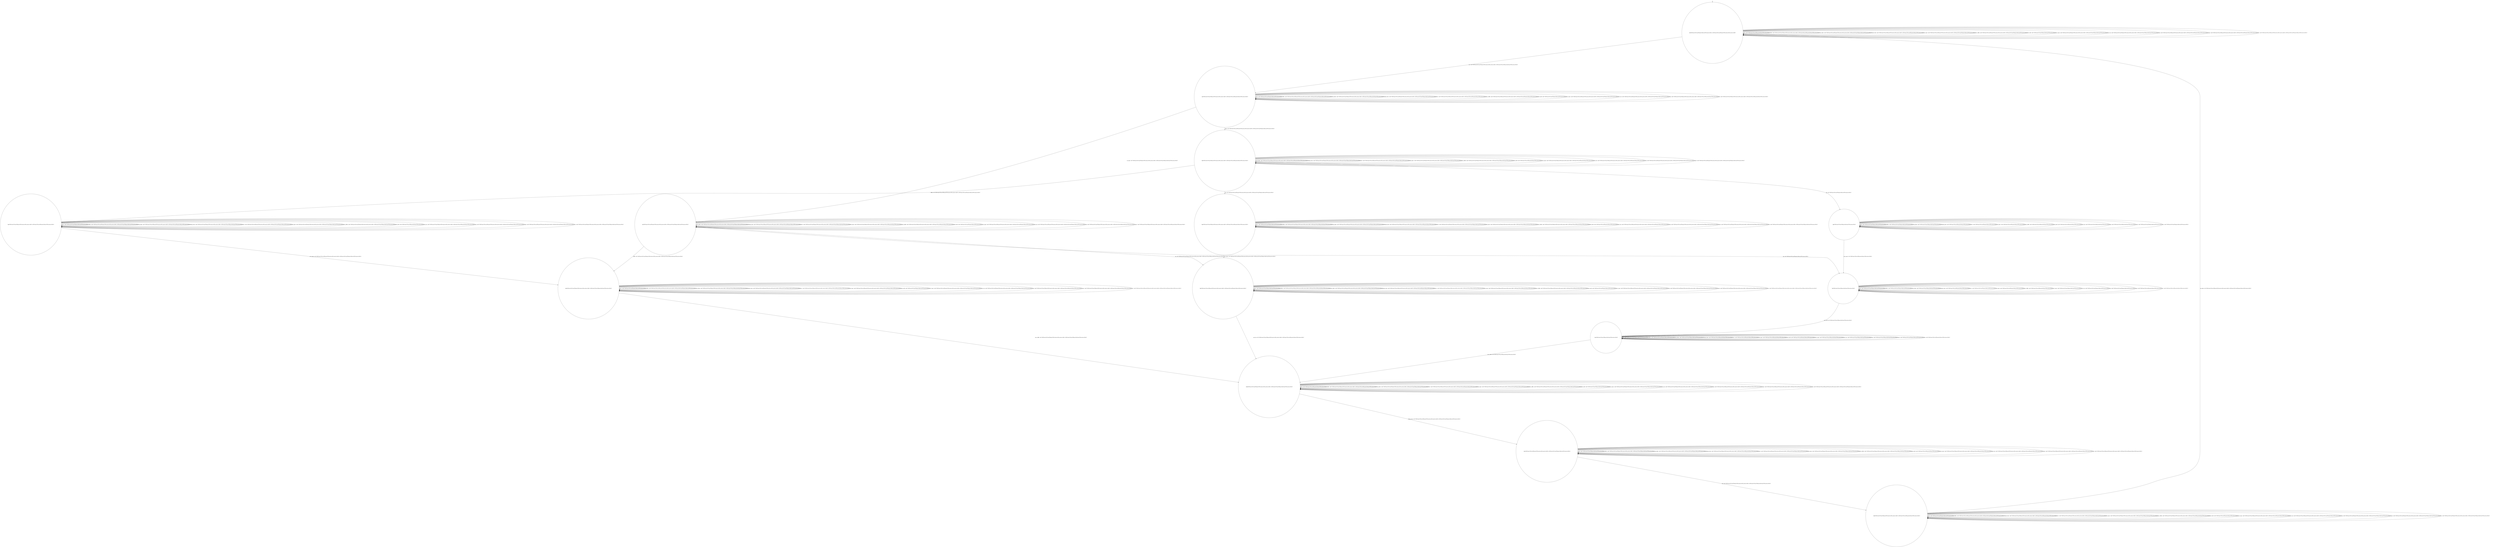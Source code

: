 digraph g {
	edge [lblstyle="above, sloped"];
	s0 [shape="circle" label="0@[((EUR and COF and TEA and CAP and TON and not DOL) or (EUR and COF and TEA and TON and not DOL and not CAP))]"];
	s1 [shape="circle" label="1@[((EUR and COF and TEA and TON and not DOL and not CAP) or (EUR and COF and TEA and CAP and TON and not DOL))]"];
	s2 [shape="circle" label="2@[((EUR and COF and TEA and TON and not DOL and not CAP) or (EUR and COF and TEA and CAP and TON and not DOL))]"];
	s3 [shape="circle" label="3@[((EUR and COF and TEA and TON and not DOL and not CAP) or (EUR and COF and TEA and CAP and TON and not DOL))]"];
	s4 [shape="circle" label="4@[((EUR and COF and TEA and CAP and TON and not DOL))]"];
	s5 [shape="circle" label="5@[((EUR and COF and TEA and TON and not DOL and not CAP) or (EUR and COF and TEA and CAP and TON and not DOL))]"];
	s6 [shape="circle" label="6@[((EUR and COF and TEA and TON and not DOL and not CAP) or (EUR and COF and TEA and CAP and TON and not DOL))]"];
	s7 [shape="circle" label="7@[((EUR and COF and TEA and CAP and TON and not DOL))]"];
	s8 [shape="circle" label="8@[((EUR and COF and TEA and TON and not DOL and not CAP) or (EUR and COF and TEA and CAP and TON and not DOL))]"];
	s9 [shape="circle" label="9@[((EUR and COF and TEA and TON and not DOL and not CAP) or (EUR and COF and TEA and CAP and TON and not DOL))]"];
	s10 [shape="circle" label="10@[((EUR and COF and TEA and TON and not DOL and not CAP) or (EUR and COF and TEA and CAP and TON and not DOL))]"];
	s11 [shape="circle" label="11@[((EUR and COF and TEA and CAP and TON and not DOL))]"];
	s12 [shape="circle" label="12@[((EUR and COF and TEA and TON and not DOL and not CAP) or (EUR and COF and TEA and CAP and TON and not DOL))]"];
	s13 [shape="circle" label="13@[((EUR and COF and TEA and TON and not DOL and not CAP) or (EUR and COF and TEA and CAP and TON and not DOL))]"];
	s0 -> s0 [label="cap / nok() [((EUR and COF and TEA and CAP and TON and not DOL))]"];
	s0 -> s0 [label="coffee / nok() [((EUR and COF and TEA and TON and not DOL and not CAP) or (EUR and COF and TEA and CAP and TON and not DOL))]"];
	s0 -> s0 [label="cup_taken / nok() [((EUR and COF and TEA and TON and not DOL and not CAP) or (EUR and COF and TEA and CAP and TON and not DOL))]"];
	s0 -> s0 [label="display_done / nok() [((EUR and COF and TEA and TON and not DOL and not CAP) or (EUR and COF and TEA and CAP and TON and not DOL))]"];
	s0 -> s1 [label="euro / ok() [((EUR and COF and TEA and TON and not DOL and not CAP) or (EUR and COF and TEA and CAP and TON and not DOL))]"];
	s0 -> s0 [label="no_sugar / nok() [((EUR and COF and TEA and TON and not DOL and not CAP) or (EUR and COF and TEA and CAP and TON and not DOL))]"];
	s0 -> s0 [label="pour_coffee / nok() [((EUR and COF and TEA and TON and not DOL and not CAP) or (EUR and COF and TEA and CAP and TON and not DOL))]"];
	s0 -> s0 [label="pour_milk / nok() [((EUR and COF and TEA and CAP and TON and not DOL))]"];
	s0 -> s0 [label="pour_sugar / nok() [((EUR and COF and TEA and TON and not DOL and not CAP) or (EUR and COF and TEA and CAP and TON and not DOL))]"];
	s0 -> s0 [label="pour_tea / nok() [((EUR and COF and TEA and TON and not DOL and not CAP) or (EUR and COF and TEA and CAP and TON and not DOL))]"];
	s0 -> s0 [label="ring / nok() [((EUR and COF and TEA and TON and not DOL and not CAP) or (EUR and COF and TEA and CAP and TON and not DOL))]"];
	s0 -> s0 [label="sugar / nok() [((EUR and COF and TEA and TON and not DOL and not CAP) or (EUR and COF and TEA and CAP and TON and not DOL))]"];
	s0 -> s0 [label="tea / nok() [((EUR and COF and TEA and TON and not DOL and not CAP) or (EUR and COF and TEA and CAP and TON and not DOL))]"];
	s1 -> s1 [label="cap / nok() [((EUR and COF and TEA and CAP and TON and not DOL))]"];
	s1 -> s1 [label="coffee / nok() [((EUR and COF and TEA and TON and not DOL and not CAP) or (EUR and COF and TEA and CAP and TON and not DOL))]"];
	s1 -> s1 [label="cup_taken / nok() [((EUR and COF and TEA and TON and not DOL and not CAP) or (EUR and COF and TEA and CAP and TON and not DOL))]"];
	s1 -> s1 [label="display_done / nok() [((EUR and COF and TEA and TON and not DOL and not CAP) or (EUR and COF and TEA and CAP and TON and not DOL))]"];
	s1 -> s1 [label="euro / nok() [((EUR and COF and TEA and TON and not DOL and not CAP) or (EUR and COF and TEA and CAP and TON and not DOL))]"];
	s1 -> s2 [label="no_sugar / ok() [((EUR and COF and TEA and TON and not DOL and not CAP) or (EUR and COF and TEA and CAP and TON and not DOL))]"];
	s1 -> s1 [label="pour_coffee / nok() [((EUR and COF and TEA and TON and not DOL and not CAP) or (EUR and COF and TEA and CAP and TON and not DOL))]"];
	s1 -> s1 [label="pour_milk / nok() [((EUR and COF and TEA and CAP and TON and not DOL))]"];
	s1 -> s1 [label="pour_sugar / nok() [((EUR and COF and TEA and TON and not DOL and not CAP) or (EUR and COF and TEA and CAP and TON and not DOL))]"];
	s1 -> s1 [label="pour_tea / nok() [((EUR and COF and TEA and TON and not DOL and not CAP) or (EUR and COF and TEA and CAP and TON and not DOL))]"];
	s1 -> s1 [label="ring / nok() [((EUR and COF and TEA and TON and not DOL and not CAP) or (EUR and COF and TEA and CAP and TON and not DOL))]"];
	s1 -> s3 [label="sugar / ok() [((EUR and COF and TEA and TON and not DOL and not CAP) or (EUR and COF and TEA and CAP and TON and not DOL))]"];
	s1 -> s1 [label="tea / nok() [((EUR and COF and TEA and TON and not DOL and not CAP) or (EUR and COF and TEA and CAP and TON and not DOL))]"];
	s2 -> s7 [label="cap / ok() [((EUR and COF and TEA and CAP and TON and not DOL))]"];
	s2 -> s8 [label="coffee / ok() [((EUR and COF and TEA and TON and not DOL and not CAP) or (EUR and COF and TEA and CAP and TON and not DOL))]"];
	s2 -> s2 [label="cup_taken / nok() [((EUR and COF and TEA and TON and not DOL and not CAP) or (EUR and COF and TEA and CAP and TON and not DOL))]"];
	s2 -> s2 [label="display_done / nok() [((EUR and COF and TEA and TON and not DOL and not CAP) or (EUR and COF and TEA and CAP and TON and not DOL))]"];
	s2 -> s2 [label="euro / nok() [((EUR and COF and TEA and TON and not DOL and not CAP) or (EUR and COF and TEA and CAP and TON and not DOL))]"];
	s2 -> s2 [label="no_sugar / nok() [((EUR and COF and TEA and TON and not DOL and not CAP) or (EUR and COF and TEA and CAP and TON and not DOL))]"];
	s2 -> s2 [label="pour_coffee / nok() [((EUR and COF and TEA and TON and not DOL and not CAP) or (EUR and COF and TEA and CAP and TON and not DOL))]"];
	s2 -> s2 [label="pour_milk / nok() [((EUR and COF and TEA and CAP and TON and not DOL))]"];
	s2 -> s2 [label="pour_sugar / nok() [((EUR and COF and TEA and TON and not DOL and not CAP) or (EUR and COF and TEA and CAP and TON and not DOL))]"];
	s2 -> s2 [label="pour_tea / nok() [((EUR and COF and TEA and TON and not DOL and not CAP) or (EUR and COF and TEA and CAP and TON and not DOL))]"];
	s2 -> s2 [label="ring / nok() [((EUR and COF and TEA and TON and not DOL and not CAP) or (EUR and COF and TEA and CAP and TON and not DOL))]"];
	s2 -> s2 [label="sugar / void() [((EUR and COF and TEA and TON and not DOL and not CAP) or (EUR and COF and TEA and CAP and TON and not DOL))]"];
	s2 -> s9 [label="tea / ok() [((EUR and COF and TEA and TON and not DOL and not CAP) or (EUR and COF and TEA and CAP and TON and not DOL))]"];
	s3 -> s4 [label="cap / ok() [((EUR and COF and TEA and CAP and TON and not DOL))]"];
	s3 -> s5 [label="coffee / ok() [((EUR and COF and TEA and TON and not DOL and not CAP) or (EUR and COF and TEA and CAP and TON and not DOL))]"];
	s3 -> s3 [label="cup_taken / nok() [((EUR and COF and TEA and TON and not DOL and not CAP) or (EUR and COF and TEA and CAP and TON and not DOL))]"];
	s3 -> s3 [label="display_done / nok() [((EUR and COF and TEA and TON and not DOL and not CAP) or (EUR and COF and TEA and CAP and TON and not DOL))]"];
	s3 -> s3 [label="euro / nok() [((EUR and COF and TEA and TON and not DOL and not CAP) or (EUR and COF and TEA and CAP and TON and not DOL))]"];
	s3 -> s3 [label="no_sugar / void() [((EUR and COF and TEA and TON and not DOL and not CAP) or (EUR and COF and TEA and CAP and TON and not DOL))]"];
	s3 -> s3 [label="pour_coffee / nok() [((EUR and COF and TEA and TON and not DOL and not CAP) or (EUR and COF and TEA and CAP and TON and not DOL))]"];
	s3 -> s3 [label="pour_milk / nok() [((EUR and COF and TEA and CAP and TON and not DOL))]"];
	s3 -> s3 [label="pour_sugar / nok() [((EUR and COF and TEA and TON and not DOL and not CAP) or (EUR and COF and TEA and CAP and TON and not DOL))]"];
	s3 -> s3 [label="pour_tea / nok() [((EUR and COF and TEA and TON and not DOL and not CAP) or (EUR and COF and TEA and CAP and TON and not DOL))]"];
	s3 -> s3 [label="ring / nok() [((EUR and COF and TEA and TON and not DOL and not CAP) or (EUR and COF and TEA and CAP and TON and not DOL))]"];
	s3 -> s3 [label="sugar / nok() [((EUR and COF and TEA and TON and not DOL and not CAP) or (EUR and COF and TEA and CAP and TON and not DOL))]"];
	s3 -> s6 [label="tea / ok() [((EUR and COF and TEA and TON and not DOL and not CAP) or (EUR and COF and TEA and CAP and TON and not DOL))]"];
	s4 -> s4 [label="cap / nok() [((EUR and COF and TEA and CAP and TON and not DOL))]"];
	s4 -> s4 [label="coffee / void() [((EUR and COF and TEA and CAP and TON and not DOL))]"];
	s4 -> s4 [label="cup_taken / nok() [((EUR and COF and TEA and CAP and TON and not DOL))]"];
	s4 -> s4 [label="display_done / nok() [((EUR and COF and TEA and CAP and TON and not DOL))]"];
	s4 -> s4 [label="euro / nok() [((EUR and COF and TEA and CAP and TON and not DOL))]"];
	s4 -> s4 [label="no_sugar / nok() [((EUR and COF and TEA and CAP and TON and not DOL))]"];
	s4 -> s4 [label="pour_coffee / nok() [((EUR and COF and TEA and CAP and TON and not DOL))]"];
	s4 -> s4 [label="pour_milk / nok() [((EUR and COF and TEA and CAP and TON and not DOL))]"];
	s4 -> s7 [label="pour_sugar / ok() [((EUR and COF and TEA and CAP and TON and not DOL))]"];
	s4 -> s4 [label="pour_tea / nok() [((EUR and COF and TEA and CAP and TON and not DOL))]"];
	s4 -> s4 [label="ring / nok() [((EUR and COF and TEA and CAP and TON and not DOL))]"];
	s4 -> s4 [label="sugar / nok() [((EUR and COF and TEA and CAP and TON and not DOL))]"];
	s4 -> s4 [label="tea / void() [((EUR and COF and TEA and CAP and TON and not DOL))]"];
	s5 -> s5 [label="cap / void() [((EUR and COF and TEA and CAP and TON and not DOL))]"];
	s5 -> s5 [label="coffee / nok() [((EUR and COF and TEA and TON and not DOL and not CAP) or (EUR and COF and TEA and CAP and TON and not DOL))]"];
	s5 -> s5 [label="cup_taken / nok() [((EUR and COF and TEA and TON and not DOL and not CAP) or (EUR and COF and TEA and CAP and TON and not DOL))]"];
	s5 -> s5 [label="display_done / nok() [((EUR and COF and TEA and TON and not DOL and not CAP) or (EUR and COF and TEA and CAP and TON and not DOL))]"];
	s5 -> s5 [label="euro / nok() [((EUR and COF and TEA and TON and not DOL and not CAP) or (EUR and COF and TEA and CAP and TON and not DOL))]"];
	s5 -> s5 [label="no_sugar / nok() [((EUR and COF and TEA and TON and not DOL and not CAP) or (EUR and COF and TEA and CAP and TON and not DOL))]"];
	s5 -> s5 [label="pour_coffee / nok() [((EUR and COF and TEA and TON and not DOL and not CAP) or (EUR and COF and TEA and CAP and TON and not DOL))]"];
	s5 -> s5 [label="pour_milk / nok() [((EUR and COF and TEA and CAP and TON and not DOL))]"];
	s5 -> s8 [label="pour_sugar / ok() [((EUR and COF and TEA and TON and not DOL and not CAP) or (EUR and COF and TEA and CAP and TON and not DOL))]"];
	s5 -> s5 [label="pour_tea / nok() [((EUR and COF and TEA and TON and not DOL and not CAP) or (EUR and COF and TEA and CAP and TON and not DOL))]"];
	s5 -> s5 [label="ring / nok() [((EUR and COF and TEA and TON and not DOL and not CAP) or (EUR and COF and TEA and CAP and TON and not DOL))]"];
	s5 -> s5 [label="sugar / nok() [((EUR and COF and TEA and TON and not DOL and not CAP) or (EUR and COF and TEA and CAP and TON and not DOL))]"];
	s5 -> s5 [label="tea / void() [((EUR and COF and TEA and TON and not DOL and not CAP) or (EUR and COF and TEA and CAP and TON and not DOL))]"];
	s6 -> s6 [label="cap / void() [((EUR and COF and TEA and CAP and TON and not DOL))]"];
	s6 -> s6 [label="coffee / void() [((EUR and COF and TEA and TON and not DOL and not CAP) or (EUR and COF and TEA and CAP and TON and not DOL))]"];
	s6 -> s6 [label="cup_taken / nok() [((EUR and COF and TEA and TON and not DOL and not CAP) or (EUR and COF and TEA and CAP and TON and not DOL))]"];
	s6 -> s6 [label="display_done / nok() [((EUR and COF and TEA and TON and not DOL and not CAP) or (EUR and COF and TEA and CAP and TON and not DOL))]"];
	s6 -> s6 [label="euro / nok() [((EUR and COF and TEA and TON and not DOL and not CAP) or (EUR and COF and TEA and CAP and TON and not DOL))]"];
	s6 -> s6 [label="no_sugar / nok() [((EUR and COF and TEA and TON and not DOL and not CAP) or (EUR and COF and TEA and CAP and TON and not DOL))]"];
	s6 -> s6 [label="pour_coffee / nok() [((EUR and COF and TEA and TON and not DOL and not CAP) or (EUR and COF and TEA and CAP and TON and not DOL))]"];
	s6 -> s6 [label="pour_milk / nok() [((EUR and COF and TEA and CAP and TON and not DOL))]"];
	s6 -> s9 [label="pour_sugar / ok() [((EUR and COF and TEA and TON and not DOL and not CAP) or (EUR and COF and TEA and CAP and TON and not DOL))]"];
	s6 -> s6 [label="pour_tea / nok() [((EUR and COF and TEA and TON and not DOL and not CAP) or (EUR and COF and TEA and CAP and TON and not DOL))]"];
	s6 -> s6 [label="ring / nok() [((EUR and COF and TEA and TON and not DOL and not CAP) or (EUR and COF and TEA and CAP and TON and not DOL))]"];
	s6 -> s6 [label="sugar / nok() [((EUR and COF and TEA and TON and not DOL and not CAP) or (EUR and COF and TEA and CAP and TON and not DOL))]"];
	s6 -> s6 [label="tea / nok() [((EUR and COF and TEA and TON and not DOL and not CAP) or (EUR and COF and TEA and CAP and TON and not DOL))]"];
	s7 -> s7 [label="cap / nok() [((EUR and COF and TEA and CAP and TON and not DOL))]"];
	s7 -> s7 [label="coffee / void() [((EUR and COF and TEA and CAP and TON and not DOL))]"];
	s7 -> s7 [label="cup_taken / nok() [((EUR and COF and TEA and CAP and TON and not DOL))]"];
	s7 -> s7 [label="display_done / nok() [((EUR and COF and TEA and CAP and TON and not DOL))]"];
	s7 -> s7 [label="euro / nok() [((EUR and COF and TEA and CAP and TON and not DOL))]"];
	s7 -> s7 [label="no_sugar / nok() [((EUR and COF and TEA and CAP and TON and not DOL))]"];
	s7 -> s7 [label="pour_coffee / nok() [((EUR and COF and TEA and CAP and TON and not DOL))]"];
	s7 -> s11 [label="pour_milk / ok() [((EUR and COF and TEA and CAP and TON and not DOL))]"];
	s7 -> s7 [label="pour_sugar / nok() [((EUR and COF and TEA and CAP and TON and not DOL))]"];
	s7 -> s7 [label="pour_tea / nok() [((EUR and COF and TEA and CAP and TON and not DOL))]"];
	s7 -> s7 [label="ring / nok() [((EUR and COF and TEA and CAP and TON and not DOL))]"];
	s7 -> s7 [label="sugar / nok() [((EUR and COF and TEA and CAP and TON and not DOL))]"];
	s7 -> s7 [label="tea / void() [((EUR and COF and TEA and CAP and TON and not DOL))]"];
	s8 -> s8 [label="cap / void() [((EUR and COF and TEA and CAP and TON and not DOL))]"];
	s8 -> s8 [label="coffee / nok() [((EUR and COF and TEA and TON and not DOL and not CAP) or (EUR and COF and TEA and CAP and TON and not DOL))]"];
	s8 -> s8 [label="cup_taken / nok() [((EUR and COF and TEA and TON and not DOL and not CAP) or (EUR and COF and TEA and CAP and TON and not DOL))]"];
	s8 -> s8 [label="display_done / nok() [((EUR and COF and TEA and TON and not DOL and not CAP) or (EUR and COF and TEA and CAP and TON and not DOL))]"];
	s8 -> s8 [label="euro / nok() [((EUR and COF and TEA and TON and not DOL and not CAP) or (EUR and COF and TEA and CAP and TON and not DOL))]"];
	s8 -> s8 [label="no_sugar / nok() [((EUR and COF and TEA and TON and not DOL and not CAP) or (EUR and COF and TEA and CAP and TON and not DOL))]"];
	s8 -> s10 [label="pour_coffee / ok() [((EUR and COF and TEA and TON and not DOL and not CAP) or (EUR and COF and TEA and CAP and TON and not DOL))]"];
	s8 -> s8 [label="pour_milk / nok() [((EUR and COF and TEA and CAP and TON and not DOL))]"];
	s8 -> s8 [label="pour_sugar / nok() [((EUR and COF and TEA and TON and not DOL and not CAP) or (EUR and COF and TEA and CAP and TON and not DOL))]"];
	s8 -> s8 [label="pour_tea / nok() [((EUR and COF and TEA and TON and not DOL and not CAP) or (EUR and COF and TEA and CAP and TON and not DOL))]"];
	s8 -> s8 [label="ring / nok() [((EUR and COF and TEA and TON and not DOL and not CAP) or (EUR and COF and TEA and CAP and TON and not DOL))]"];
	s8 -> s8 [label="sugar / nok() [((EUR and COF and TEA and TON and not DOL and not CAP) or (EUR and COF and TEA and CAP and TON and not DOL))]"];
	s8 -> s8 [label="tea / void() [((EUR and COF and TEA and TON and not DOL and not CAP) or (EUR and COF and TEA and CAP and TON and not DOL))]"];
	s9 -> s9 [label="cap / void() [((EUR and COF and TEA and CAP and TON and not DOL))]"];
	s9 -> s9 [label="coffee / void() [((EUR and COF and TEA and TON and not DOL and not CAP) or (EUR and COF and TEA and CAP and TON and not DOL))]"];
	s9 -> s9 [label="cup_taken / nok() [((EUR and COF and TEA and TON and not DOL and not CAP) or (EUR and COF and TEA and CAP and TON and not DOL))]"];
	s9 -> s9 [label="display_done / nok() [((EUR and COF and TEA and TON and not DOL and not CAP) or (EUR and COF and TEA and CAP and TON and not DOL))]"];
	s9 -> s9 [label="euro / nok() [((EUR and COF and TEA and TON and not DOL and not CAP) or (EUR and COF and TEA and CAP and TON and not DOL))]"];
	s9 -> s9 [label="no_sugar / nok() [((EUR and COF and TEA and TON and not DOL and not CAP) or (EUR and COF and TEA and CAP and TON and not DOL))]"];
	s9 -> s9 [label="pour_coffee / nok() [((EUR and COF and TEA and TON and not DOL and not CAP) or (EUR and COF and TEA and CAP and TON and not DOL))]"];
	s9 -> s9 [label="pour_milk / nok() [((EUR and COF and TEA and CAP and TON and not DOL))]"];
	s9 -> s9 [label="pour_sugar / nok() [((EUR and COF and TEA and TON and not DOL and not CAP) or (EUR and COF and TEA and CAP and TON and not DOL))]"];
	s9 -> s10 [label="pour_tea / ok() [((EUR and COF and TEA and TON and not DOL and not CAP) or (EUR and COF and TEA and CAP and TON and not DOL))]"];
	s9 -> s9 [label="ring / nok() [((EUR and COF and TEA and TON and not DOL and not CAP) or (EUR and COF and TEA and CAP and TON and not DOL))]"];
	s9 -> s9 [label="sugar / nok() [((EUR and COF and TEA and TON and not DOL and not CAP) or (EUR and COF and TEA and CAP and TON and not DOL))]"];
	s9 -> s9 [label="tea / nok() [((EUR and COF and TEA and TON and not DOL and not CAP) or (EUR and COF and TEA and CAP and TON and not DOL))]"];
	s10 -> s10 [label="cap / nok() [((EUR and COF and TEA and CAP and TON and not DOL))]"];
	s10 -> s10 [label="coffee / nok() [((EUR and COF and TEA and TON and not DOL and not CAP) or (EUR and COF and TEA and CAP and TON and not DOL))]"];
	s10 -> s10 [label="cup_taken / nok() [((EUR and COF and TEA and TON and not DOL and not CAP) or (EUR and COF and TEA and CAP and TON and not DOL))]"];
	s10 -> s12 [label="display_done / ok() [((EUR and COF and TEA and TON and not DOL and not CAP) or (EUR and COF and TEA and CAP and TON and not DOL))]"];
	s10 -> s10 [label="euro / nok() [((EUR and COF and TEA and TON and not DOL and not CAP) or (EUR and COF and TEA and CAP and TON and not DOL))]"];
	s10 -> s10 [label="no_sugar / nok() [((EUR and COF and TEA and TON and not DOL and not CAP) or (EUR and COF and TEA and CAP and TON and not DOL))]"];
	s10 -> s10 [label="pour_coffee / nok() [((EUR and COF and TEA and TON and not DOL and not CAP) or (EUR and COF and TEA and CAP and TON and not DOL))]"];
	s10 -> s10 [label="pour_milk / nok() [((EUR and COF and TEA and CAP and TON and not DOL))]"];
	s10 -> s10 [label="pour_sugar / nok() [((EUR and COF and TEA and TON and not DOL and not CAP) or (EUR and COF and TEA and CAP and TON and not DOL))]"];
	s10 -> s10 [label="pour_tea / nok() [((EUR and COF and TEA and TON and not DOL and not CAP) or (EUR and COF and TEA and CAP and TON and not DOL))]"];
	s10 -> s10 [label="ring / nok() [((EUR and COF and TEA and TON and not DOL and not CAP) or (EUR and COF and TEA and CAP and TON and not DOL))]"];
	s10 -> s10 [label="sugar / nok() [((EUR and COF and TEA and TON and not DOL and not CAP) or (EUR and COF and TEA and CAP and TON and not DOL))]"];
	s10 -> s10 [label="tea / nok() [((EUR and COF and TEA and TON and not DOL and not CAP) or (EUR and COF and TEA and CAP and TON and not DOL))]"];
	s11 -> s11 [label="cap / nok() [((EUR and COF and TEA and CAP and TON and not DOL))]"];
	s11 -> s11 [label="coffee / nok() [((EUR and COF and TEA and CAP and TON and not DOL))]"];
	s11 -> s11 [label="cup_taken / nok() [((EUR and COF and TEA and CAP and TON and not DOL))]"];
	s11 -> s11 [label="display_done / nok() [((EUR and COF and TEA and CAP and TON and not DOL))]"];
	s11 -> s11 [label="euro / nok() [((EUR and COF and TEA and CAP and TON and not DOL))]"];
	s11 -> s11 [label="no_sugar / nok() [((EUR and COF and TEA and CAP and TON and not DOL))]"];
	s11 -> s10 [label="pour_coffee / ok() [((EUR and COF and TEA and CAP and TON and not DOL))]"];
	s11 -> s11 [label="pour_milk / nok() [((EUR and COF and TEA and CAP and TON and not DOL))]"];
	s11 -> s11 [label="pour_sugar / nok() [((EUR and COF and TEA and CAP and TON and not DOL))]"];
	s11 -> s11 [label="pour_tea / nok() [((EUR and COF and TEA and CAP and TON and not DOL))]"];
	s11 -> s11 [label="ring / nok() [((EUR and COF and TEA and CAP and TON and not DOL))]"];
	s11 -> s11 [label="sugar / nok() [((EUR and COF and TEA and CAP and TON and not DOL))]"];
	s11 -> s11 [label="tea / nok() [((EUR and COF and TEA and CAP and TON and not DOL))]"];
	s12 -> s12 [label="cap / nok() [((EUR and COF and TEA and CAP and TON and not DOL))]"];
	s12 -> s12 [label="coffee / nok() [((EUR and COF and TEA and TON and not DOL and not CAP) or (EUR and COF and TEA and CAP and TON and not DOL))]"];
	s12 -> s12 [label="cup_taken / nok() [((EUR and COF and TEA and TON and not DOL and not CAP) or (EUR and COF and TEA and CAP and TON and not DOL))]"];
	s12 -> s12 [label="display_done / nok() [((EUR and COF and TEA and TON and not DOL and not CAP) or (EUR and COF and TEA and CAP and TON and not DOL))]"];
	s12 -> s12 [label="euro / nok() [((EUR and COF and TEA and TON and not DOL and not CAP) or (EUR and COF and TEA and CAP and TON and not DOL))]"];
	s12 -> s12 [label="no_sugar / nok() [((EUR and COF and TEA and TON and not DOL and not CAP) or (EUR and COF and TEA and CAP and TON and not DOL))]"];
	s12 -> s12 [label="pour_coffee / nok() [((EUR and COF and TEA and TON and not DOL and not CAP) or (EUR and COF and TEA and CAP and TON and not DOL))]"];
	s12 -> s12 [label="pour_milk / nok() [((EUR and COF and TEA and CAP and TON and not DOL))]"];
	s12 -> s12 [label="pour_sugar / nok() [((EUR and COF and TEA and TON and not DOL and not CAP) or (EUR and COF and TEA and CAP and TON and not DOL))]"];
	s12 -> s12 [label="pour_tea / nok() [((EUR and COF and TEA and TON and not DOL and not CAP) or (EUR and COF and TEA and CAP and TON and not DOL))]"];
	s12 -> s13 [label="ring / ok() [((EUR and COF and TEA and TON and not DOL and not CAP) or (EUR and COF and TEA and CAP and TON and not DOL))]"];
	s12 -> s12 [label="sugar / nok() [((EUR and COF and TEA and TON and not DOL and not CAP) or (EUR and COF and TEA and CAP and TON and not DOL))]"];
	s12 -> s12 [label="tea / nok() [((EUR and COF and TEA and TON and not DOL and not CAP) or (EUR and COF and TEA and CAP and TON and not DOL))]"];
	s13 -> s13 [label="cap / nok() [((EUR and COF and TEA and CAP and TON and not DOL))]"];
	s13 -> s13 [label="coffee / nok() [((EUR and COF and TEA and TON and not DOL and not CAP) or (EUR and COF and TEA and CAP and TON and not DOL))]"];
	s13 -> s0 [label="cup_taken / ok() [((EUR and COF and TEA and TON and not DOL and not CAP) or (EUR and COF and TEA and CAP and TON and not DOL))]"];
	s13 -> s13 [label="display_done / nok() [((EUR and COF and TEA and TON and not DOL and not CAP) or (EUR and COF and TEA and CAP and TON and not DOL))]"];
	s13 -> s13 [label="euro / nok() [((EUR and COF and TEA and TON and not DOL and not CAP) or (EUR and COF and TEA and CAP and TON and not DOL))]"];
	s13 -> s13 [label="no_sugar / nok() [((EUR and COF and TEA and TON and not DOL and not CAP) or (EUR and COF and TEA and CAP and TON and not DOL))]"];
	s13 -> s13 [label="pour_coffee / nok() [((EUR and COF and TEA and TON and not DOL and not CAP) or (EUR and COF and TEA and CAP and TON and not DOL))]"];
	s13 -> s13 [label="pour_milk / nok() [((EUR and COF and TEA and CAP and TON and not DOL))]"];
	s13 -> s13 [label="pour_sugar / nok() [((EUR and COF and TEA and TON and not DOL and not CAP) or (EUR and COF and TEA and CAP and TON and not DOL))]"];
	s13 -> s13 [label="pour_tea / nok() [((EUR and COF and TEA and TON and not DOL and not CAP) or (EUR and COF and TEA and CAP and TON and not DOL))]"];
	s13 -> s13 [label="ring / nok() [((EUR and COF and TEA and TON and not DOL and not CAP) or (EUR and COF and TEA and CAP and TON and not DOL))]"];
	s13 -> s13 [label="sugar / nok() [((EUR and COF and TEA and TON and not DOL and not CAP) or (EUR and COF and TEA and CAP and TON and not DOL))]"];
	s13 -> s13 [label="tea / nok() [((EUR and COF and TEA and TON and not DOL and not CAP) or (EUR and COF and TEA and CAP and TON and not DOL))]"];
	__start0 [label="" shape="none" width="0" height="0"];
	__start0 -> s0;
}